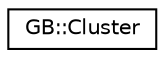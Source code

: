digraph "Graphical Class Hierarchy"
{
  edge [fontname="Helvetica",fontsize="10",labelfontname="Helvetica",labelfontsize="10"];
  node [fontname="Helvetica",fontsize="10",shape=record];
  rankdir="LR";
  Node1 [label="GB::Cluster",height=0.2,width=0.4,color="black", fillcolor="white", style="filled",URL="$class_g_b_1_1_cluster.html",tooltip="A collection of unique integer coordinates. "];
}

